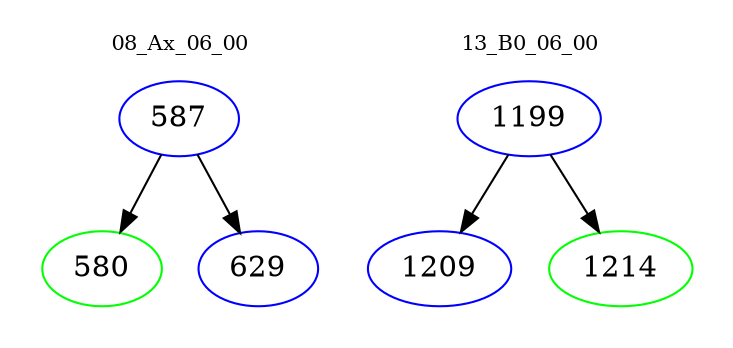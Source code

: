 digraph{
subgraph cluster_0 {
color = white
label = "08_Ax_06_00";
fontsize=10;
T0_587 [label="587", color="blue"]
T0_587 -> T0_580 [color="black"]
T0_580 [label="580", color="green"]
T0_587 -> T0_629 [color="black"]
T0_629 [label="629", color="blue"]
}
subgraph cluster_1 {
color = white
label = "13_B0_06_00";
fontsize=10;
T1_1199 [label="1199", color="blue"]
T1_1199 -> T1_1209 [color="black"]
T1_1209 [label="1209", color="blue"]
T1_1199 -> T1_1214 [color="black"]
T1_1214 [label="1214", color="green"]
}
}
